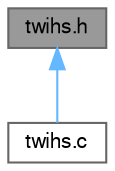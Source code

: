 digraph "twihs.h"
{
 // LATEX_PDF_SIZE
  bgcolor="transparent";
  edge [fontname=FreeSans,fontsize=10,labelfontname=FreeSans,labelfontsize=10];
  node [fontname=FreeSans,fontsize=10,shape=box,height=0.2,width=0.4];
  Node1 [label="twihs.h",height=0.2,width=0.4,color="gray40", fillcolor="grey60", style="filled", fontcolor="black",tooltip="Two-Wire Interface High Speed (TWIHS) driver for SAM."];
  Node1 -> Node2 [dir="back",color="steelblue1",style="solid"];
  Node2 [label="twihs.c",height=0.2,width=0.4,color="grey40", fillcolor="white", style="filled",URL="$twihs_8c.html",tooltip="Two-Wire Interface (TWIHS) driver for SAM."];
}
